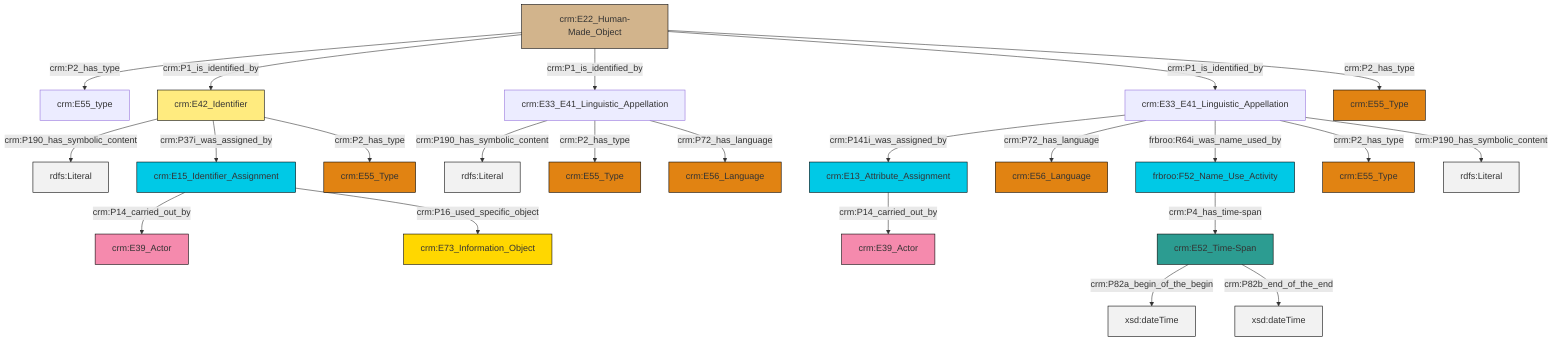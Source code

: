 graph TD
classDef Literal fill:#f2f2f2,stroke:#000000;
classDef CRM_Entity fill:#FFFFFF,stroke:#000000;
classDef Temporal_Entity fill:#00C9E6, stroke:#000000;
classDef Type fill:#E18312, stroke:#000000;
classDef Time-Span fill:#2C9C91, stroke:#000000;
classDef Appellation fill:#FFEB7F, stroke:#000000;
classDef Place fill:#008836, stroke:#000000;
classDef Persistent_Item fill:#B266B2, stroke:#000000;
classDef Conceptual_Object fill:#FFD700, stroke:#000000;
classDef Physical_Thing fill:#D2B48C, stroke:#000000;
classDef Actor fill:#f58aad, stroke:#000000;
classDef PC_Classes fill:#4ce600, stroke:#000000;
classDef Multi fill:#cccccc,stroke:#000000;

2["crm:E52_Time-Span"]:::Time-Span -->|crm:P82a_begin_of_the_begin| 3[xsd:dateTime]:::Literal
12["crm:E13_Attribute_Assignment"]:::Temporal_Entity -->|crm:P14_carried_out_by| 13["crm:E39_Actor"]:::Actor
14["crm:E22_Human-Made_Object"]:::Physical_Thing -->|crm:P2_has_type| 10["crm:E55_type"]:::Default
8["crm:E15_Identifier_Assignment"]:::Temporal_Entity -->|crm:P14_carried_out_by| 16["crm:E39_Actor"]:::Actor
17["crm:E42_Identifier"]:::Appellation -->|crm:P190_has_symbolic_content| 18[rdfs:Literal]:::Literal
8["crm:E15_Identifier_Assignment"]:::Temporal_Entity -->|crm:P16_used_specific_object| 20["crm:E73_Information_Object"]:::Conceptual_Object
17["crm:E42_Identifier"]:::Appellation -->|crm:P37i_was_assigned_by| 8["crm:E15_Identifier_Assignment"]:::Temporal_Entity
2["crm:E52_Time-Span"]:::Time-Span -->|crm:P82b_end_of_the_end| 26[xsd:dateTime]:::Literal
6["frbroo:F52_Name_Use_Activity"]:::Temporal_Entity -->|crm:P4_has_time-span| 2["crm:E52_Time-Span"]:::Time-Span
30["crm:E33_E41_Linguistic_Appellation"]:::Default -->|crm:P141i_was_assigned_by| 12["crm:E13_Attribute_Assignment"]:::Temporal_Entity
30["crm:E33_E41_Linguistic_Appellation"]:::Default -->|crm:P72_has_language| 21["crm:E56_Language"]:::Type
14["crm:E22_Human-Made_Object"]:::Physical_Thing -->|crm:P1_is_identified_by| 17["crm:E42_Identifier"]:::Appellation
14["crm:E22_Human-Made_Object"]:::Physical_Thing -->|crm:P1_is_identified_by| 27["crm:E33_E41_Linguistic_Appellation"]:::Default
30["crm:E33_E41_Linguistic_Appellation"]:::Default -->|frbroo:R64i_was_name_used_by| 6["frbroo:F52_Name_Use_Activity"]:::Temporal_Entity
30["crm:E33_E41_Linguistic_Appellation"]:::Default -->|crm:P2_has_type| 31["crm:E55_Type"]:::Type
14["crm:E22_Human-Made_Object"]:::Physical_Thing -->|crm:P1_is_identified_by| 30["crm:E33_E41_Linguistic_Appellation"]:::Default
27["crm:E33_E41_Linguistic_Appellation"]:::Default -->|crm:P190_has_symbolic_content| 34[rdfs:Literal]:::Literal
30["crm:E33_E41_Linguistic_Appellation"]:::Default -->|crm:P190_has_symbolic_content| 36[rdfs:Literal]:::Literal
14["crm:E22_Human-Made_Object"]:::Physical_Thing -->|crm:P2_has_type| 4["crm:E55_Type"]:::Type
27["crm:E33_E41_Linguistic_Appellation"]:::Default -->|crm:P2_has_type| 32["crm:E55_Type"]:::Type
27["crm:E33_E41_Linguistic_Appellation"]:::Default -->|crm:P72_has_language| 0["crm:E56_Language"]:::Type
17["crm:E42_Identifier"]:::Appellation -->|crm:P2_has_type| 38["crm:E55_Type"]:::Type